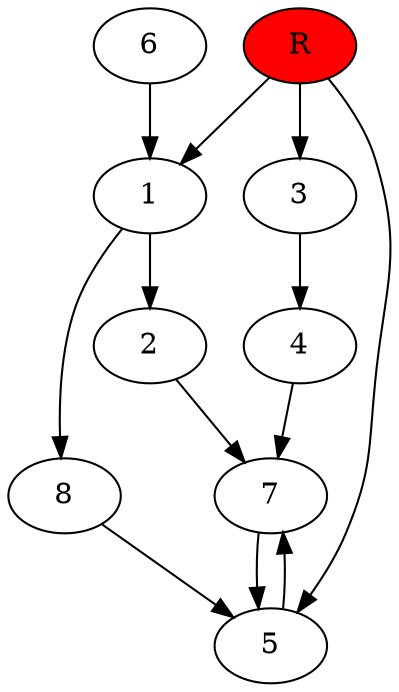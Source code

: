 digraph prb42775 {
	1
	2
	3
	4
	5
	6
	7
	8
	R [fillcolor="#ff0000" style=filled]
	1 -> 2
	1 -> 8
	2 -> 7
	3 -> 4
	4 -> 7
	5 -> 7
	6 -> 1
	7 -> 5
	8 -> 5
	R -> 1
	R -> 3
	R -> 5
}
